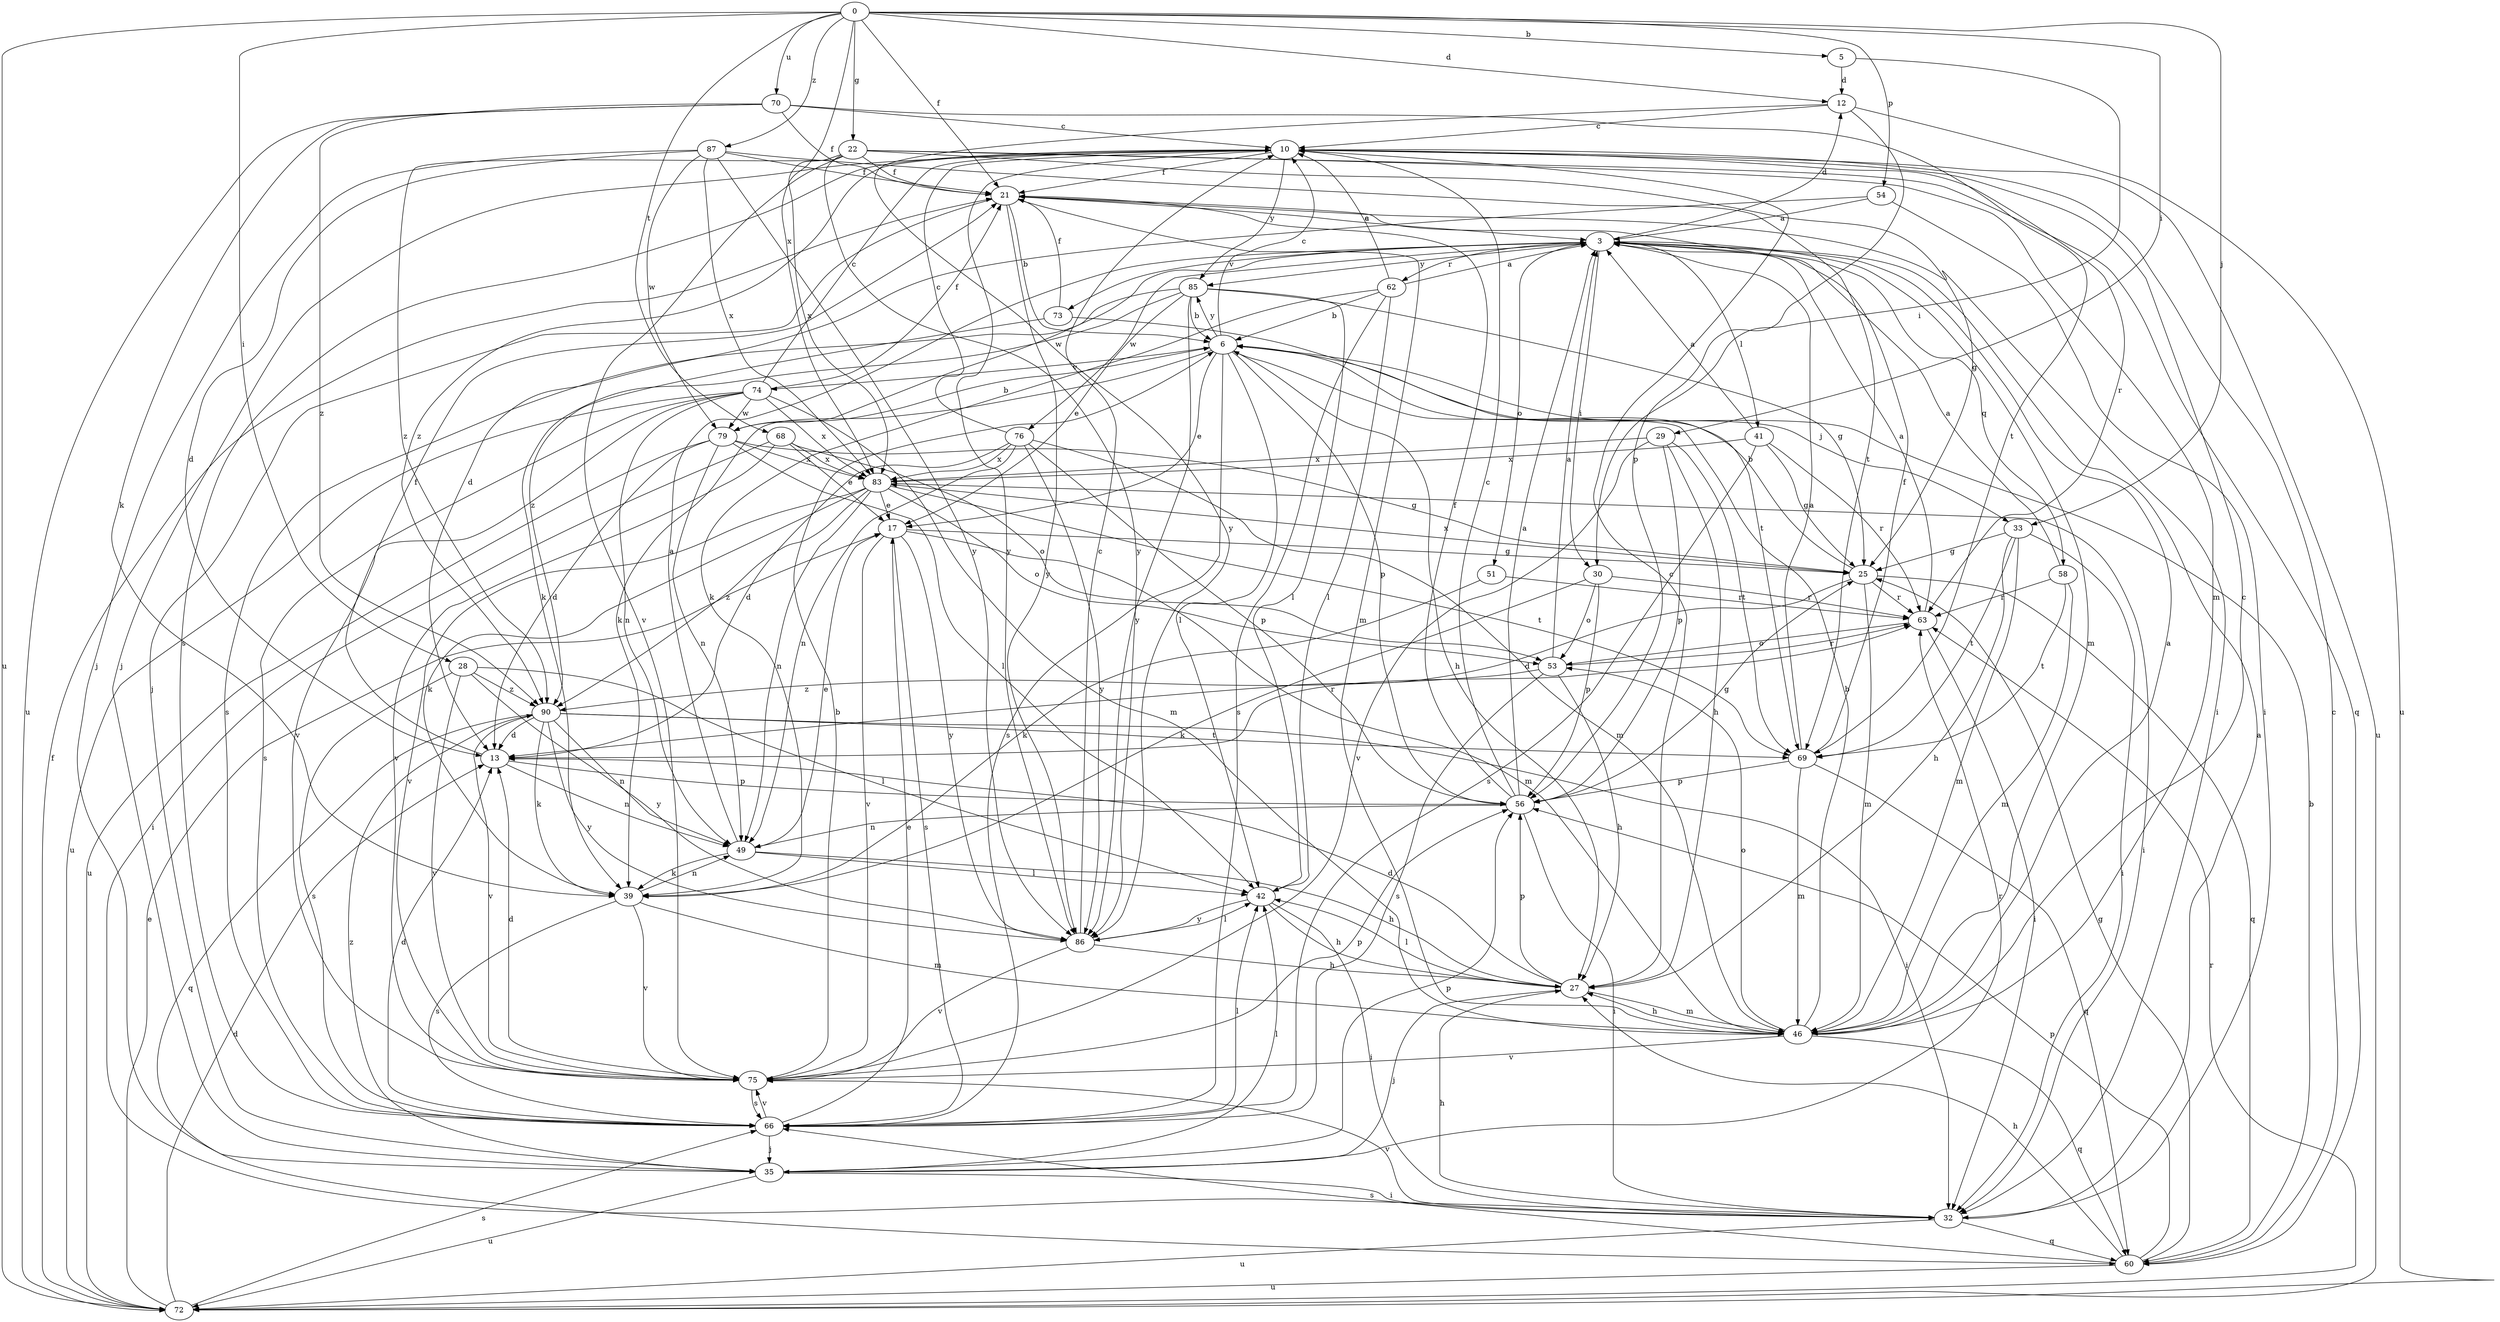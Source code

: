 strict digraph  {
0;
3;
5;
6;
10;
12;
13;
17;
21;
22;
25;
27;
28;
29;
30;
32;
33;
35;
39;
41;
42;
46;
49;
51;
53;
54;
56;
58;
60;
62;
63;
66;
68;
69;
70;
72;
73;
74;
75;
76;
79;
83;
85;
86;
87;
90;
0 -> 5  [label=b];
0 -> 12  [label=d];
0 -> 21  [label=f];
0 -> 22  [label=g];
0 -> 28  [label=i];
0 -> 29  [label=i];
0 -> 33  [label=j];
0 -> 54  [label=p];
0 -> 68  [label=t];
0 -> 70  [label=u];
0 -> 72  [label=u];
0 -> 83  [label=x];
0 -> 87  [label=z];
3 -> 12  [label=d];
3 -> 30  [label=i];
3 -> 41  [label=l];
3 -> 46  [label=m];
3 -> 51  [label=o];
3 -> 58  [label=q];
3 -> 62  [label=r];
3 -> 73  [label=v];
3 -> 76  [label=w];
3 -> 79  [label=w];
3 -> 85  [label=y];
5 -> 12  [label=d];
5 -> 30  [label=i];
6 -> 10  [label=c];
6 -> 17  [label=e];
6 -> 27  [label=h];
6 -> 33  [label=j];
6 -> 39  [label=k];
6 -> 42  [label=l];
6 -> 56  [label=p];
6 -> 66  [label=s];
6 -> 74  [label=v];
6 -> 85  [label=y];
10 -> 21  [label=f];
10 -> 35  [label=j];
10 -> 63  [label=r];
10 -> 66  [label=s];
10 -> 72  [label=u];
10 -> 85  [label=y];
10 -> 86  [label=y];
10 -> 90  [label=z];
12 -> 10  [label=c];
12 -> 56  [label=p];
12 -> 72  [label=u];
12 -> 86  [label=y];
13 -> 21  [label=f];
13 -> 49  [label=n];
13 -> 56  [label=p];
13 -> 63  [label=r];
17 -> 25  [label=g];
17 -> 46  [label=m];
17 -> 66  [label=s];
17 -> 75  [label=v];
17 -> 86  [label=y];
21 -> 3  [label=a];
21 -> 6  [label=b];
21 -> 32  [label=i];
21 -> 35  [label=j];
21 -> 46  [label=m];
21 -> 86  [label=y];
22 -> 21  [label=f];
22 -> 25  [label=g];
22 -> 46  [label=m];
22 -> 60  [label=q];
22 -> 75  [label=v];
22 -> 83  [label=x];
22 -> 86  [label=y];
22 -> 90  [label=z];
25 -> 6  [label=b];
25 -> 13  [label=d];
25 -> 46  [label=m];
25 -> 60  [label=q];
25 -> 63  [label=r];
25 -> 83  [label=x];
27 -> 10  [label=c];
27 -> 13  [label=d];
27 -> 35  [label=j];
27 -> 42  [label=l];
27 -> 46  [label=m];
27 -> 56  [label=p];
28 -> 42  [label=l];
28 -> 66  [label=s];
28 -> 75  [label=v];
28 -> 86  [label=y];
28 -> 90  [label=z];
29 -> 27  [label=h];
29 -> 56  [label=p];
29 -> 69  [label=t];
29 -> 75  [label=v];
29 -> 83  [label=x];
30 -> 39  [label=k];
30 -> 53  [label=o];
30 -> 56  [label=p];
30 -> 63  [label=r];
32 -> 3  [label=a];
32 -> 27  [label=h];
32 -> 60  [label=q];
32 -> 72  [label=u];
32 -> 75  [label=v];
33 -> 25  [label=g];
33 -> 27  [label=h];
33 -> 32  [label=i];
33 -> 46  [label=m];
33 -> 69  [label=t];
35 -> 32  [label=i];
35 -> 42  [label=l];
35 -> 56  [label=p];
35 -> 63  [label=r];
35 -> 72  [label=u];
35 -> 90  [label=z];
39 -> 46  [label=m];
39 -> 49  [label=n];
39 -> 66  [label=s];
39 -> 75  [label=v];
41 -> 3  [label=a];
41 -> 25  [label=g];
41 -> 63  [label=r];
41 -> 66  [label=s];
41 -> 83  [label=x];
42 -> 27  [label=h];
42 -> 32  [label=i];
42 -> 86  [label=y];
46 -> 3  [label=a];
46 -> 6  [label=b];
46 -> 10  [label=c];
46 -> 27  [label=h];
46 -> 53  [label=o];
46 -> 60  [label=q];
46 -> 75  [label=v];
49 -> 3  [label=a];
49 -> 17  [label=e];
49 -> 27  [label=h];
49 -> 39  [label=k];
49 -> 42  [label=l];
51 -> 39  [label=k];
51 -> 63  [label=r];
53 -> 3  [label=a];
53 -> 27  [label=h];
53 -> 63  [label=r];
53 -> 66  [label=s];
53 -> 90  [label=z];
54 -> 3  [label=a];
54 -> 13  [label=d];
54 -> 32  [label=i];
56 -> 3  [label=a];
56 -> 10  [label=c];
56 -> 21  [label=f];
56 -> 25  [label=g];
56 -> 32  [label=i];
56 -> 49  [label=n];
58 -> 3  [label=a];
58 -> 46  [label=m];
58 -> 63  [label=r];
58 -> 69  [label=t];
60 -> 6  [label=b];
60 -> 10  [label=c];
60 -> 25  [label=g];
60 -> 27  [label=h];
60 -> 56  [label=p];
60 -> 66  [label=s];
60 -> 72  [label=u];
62 -> 3  [label=a];
62 -> 6  [label=b];
62 -> 10  [label=c];
62 -> 39  [label=k];
62 -> 42  [label=l];
62 -> 66  [label=s];
63 -> 3  [label=a];
63 -> 32  [label=i];
63 -> 53  [label=o];
66 -> 13  [label=d];
66 -> 17  [label=e];
66 -> 35  [label=j];
66 -> 42  [label=l];
66 -> 75  [label=v];
68 -> 17  [label=e];
68 -> 32  [label=i];
68 -> 53  [label=o];
68 -> 75  [label=v];
68 -> 83  [label=x];
69 -> 3  [label=a];
69 -> 21  [label=f];
69 -> 46  [label=m];
69 -> 56  [label=p];
69 -> 60  [label=q];
70 -> 10  [label=c];
70 -> 21  [label=f];
70 -> 39  [label=k];
70 -> 69  [label=t];
70 -> 72  [label=u];
70 -> 90  [label=z];
72 -> 13  [label=d];
72 -> 17  [label=e];
72 -> 21  [label=f];
72 -> 63  [label=r];
72 -> 66  [label=s];
73 -> 21  [label=f];
73 -> 69  [label=t];
73 -> 90  [label=z];
74 -> 10  [label=c];
74 -> 21  [label=f];
74 -> 46  [label=m];
74 -> 49  [label=n];
74 -> 66  [label=s];
74 -> 72  [label=u];
74 -> 75  [label=v];
74 -> 79  [label=w];
74 -> 83  [label=x];
75 -> 6  [label=b];
75 -> 13  [label=d];
75 -> 56  [label=p];
75 -> 66  [label=s];
76 -> 10  [label=c];
76 -> 13  [label=d];
76 -> 46  [label=m];
76 -> 49  [label=n];
76 -> 56  [label=p];
76 -> 83  [label=x];
76 -> 86  [label=y];
79 -> 6  [label=b];
79 -> 13  [label=d];
79 -> 25  [label=g];
79 -> 42  [label=l];
79 -> 49  [label=n];
79 -> 72  [label=u];
79 -> 83  [label=x];
83 -> 17  [label=e];
83 -> 32  [label=i];
83 -> 39  [label=k];
83 -> 49  [label=n];
83 -> 53  [label=o];
83 -> 69  [label=t];
83 -> 75  [label=v];
83 -> 90  [label=z];
85 -> 6  [label=b];
85 -> 17  [label=e];
85 -> 25  [label=g];
85 -> 39  [label=k];
85 -> 42  [label=l];
85 -> 66  [label=s];
85 -> 86  [label=y];
86 -> 10  [label=c];
86 -> 27  [label=h];
86 -> 42  [label=l];
86 -> 75  [label=v];
87 -> 13  [label=d];
87 -> 21  [label=f];
87 -> 35  [label=j];
87 -> 69  [label=t];
87 -> 79  [label=w];
87 -> 83  [label=x];
87 -> 86  [label=y];
90 -> 13  [label=d];
90 -> 32  [label=i];
90 -> 39  [label=k];
90 -> 49  [label=n];
90 -> 60  [label=q];
90 -> 69  [label=t];
90 -> 75  [label=v];
90 -> 86  [label=y];
}
